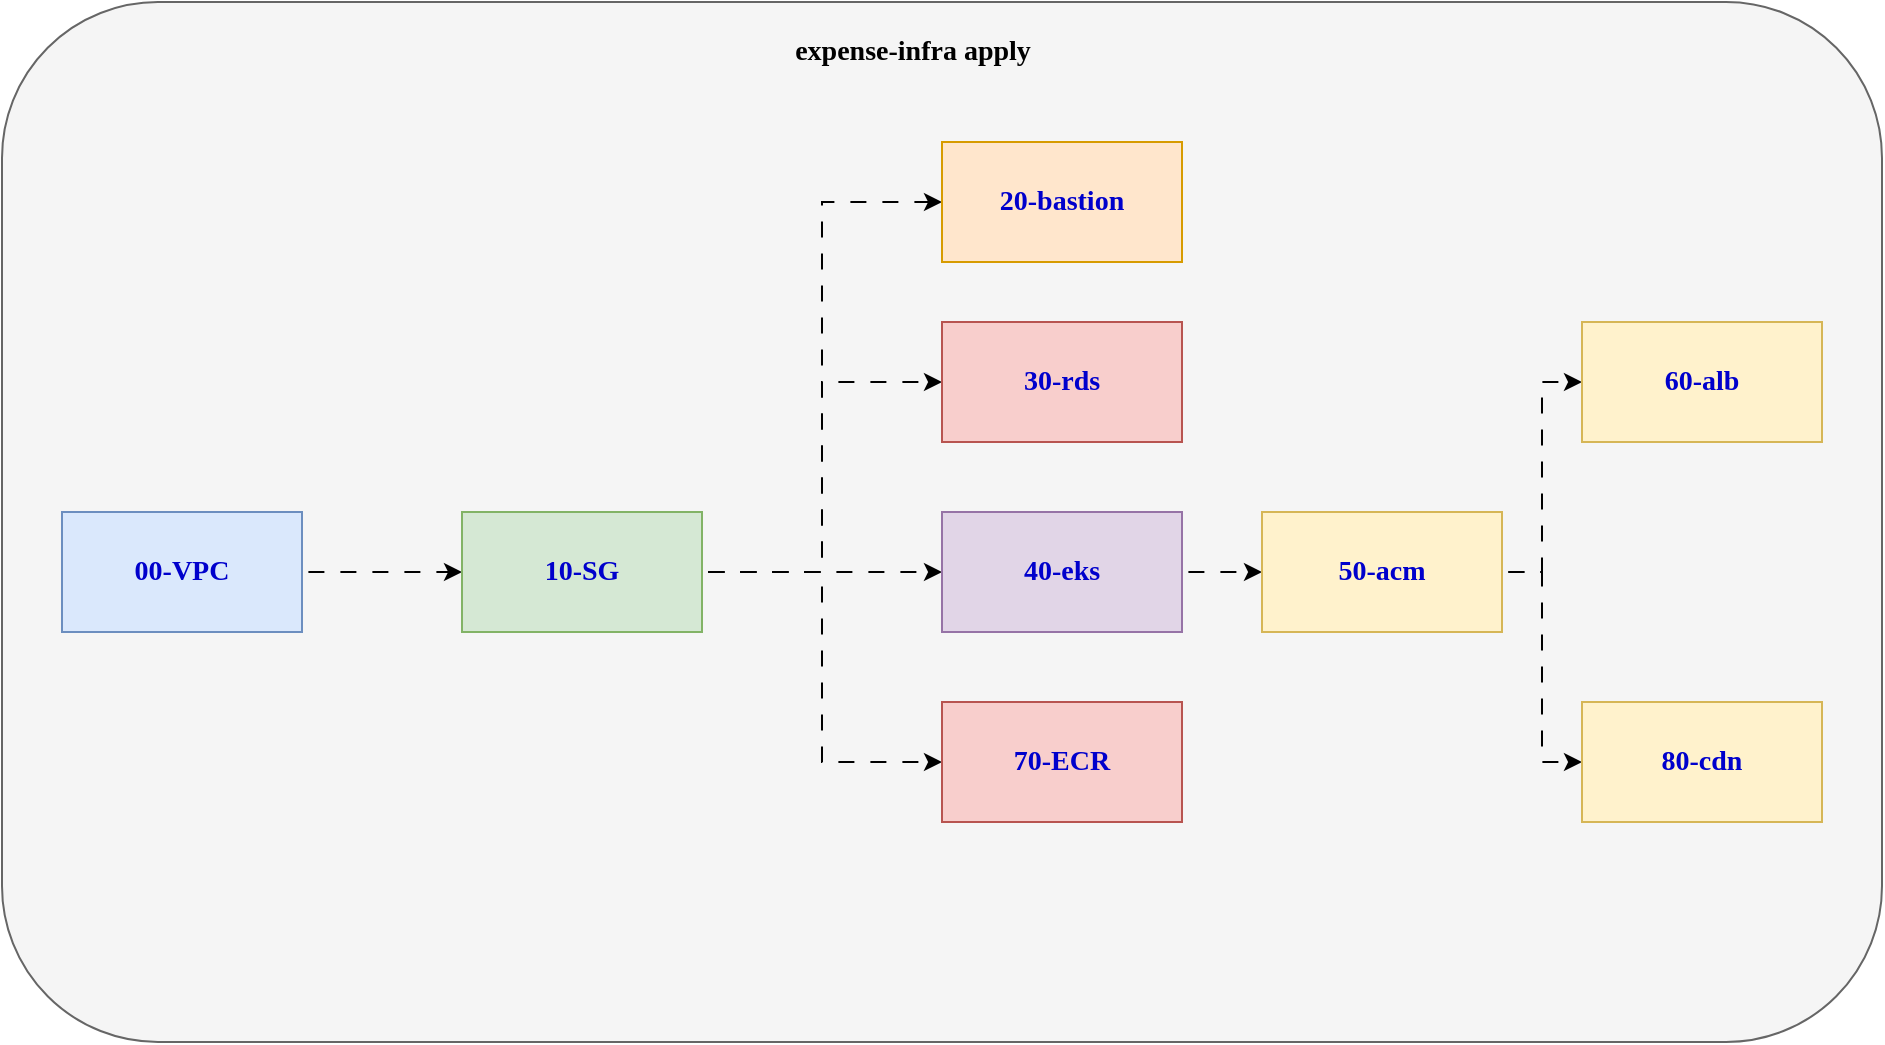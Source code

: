 <mxfile version="24.8.6">
  <diagram name="Page-1" id="ByaQ5v18NxfIfmB4YeT4">
    <mxGraphModel dx="2109" dy="686" grid="1" gridSize="10" guides="1" tooltips="1" connect="1" arrows="1" fold="1" page="1" pageScale="1" pageWidth="850" pageHeight="1100" math="0" shadow="0">
      <root>
        <mxCell id="0" />
        <mxCell id="1" parent="0" />
        <mxCell id="8Cqf3qaHtefPqFxRct_U-1" value="" style="rounded=1;whiteSpace=wrap;html=1;fillColor=#f5f5f5;fontColor=#333333;strokeColor=#666666;" vertex="1" parent="1">
          <mxGeometry x="-110" y="40" width="940" height="520" as="geometry" />
        </mxCell>
        <mxCell id="8Cqf3qaHtefPqFxRct_U-4" style="edgeStyle=orthogonalEdgeStyle;rounded=0;orthogonalLoop=1;jettySize=auto;html=1;entryX=0;entryY=0.5;entryDx=0;entryDy=0;flowAnimation=1;" edge="1" parent="1" source="8Cqf3qaHtefPqFxRct_U-2" target="8Cqf3qaHtefPqFxRct_U-3">
          <mxGeometry relative="1" as="geometry" />
        </mxCell>
        <mxCell id="8Cqf3qaHtefPqFxRct_U-2" value="&lt;b&gt;&lt;font color=&quot;#0000cc&quot; style=&quot;font-size: 14px;&quot; face=&quot;Comic Sans MS&quot;&gt;00-VPC&lt;/font&gt;&lt;/b&gt;" style="rounded=0;whiteSpace=wrap;html=1;fillColor=#dae8fc;strokeColor=#6c8ebf;" vertex="1" parent="1">
          <mxGeometry x="-80" y="295" width="120" height="60" as="geometry" />
        </mxCell>
        <mxCell id="8Cqf3qaHtefPqFxRct_U-9" style="edgeStyle=orthogonalEdgeStyle;rounded=0;orthogonalLoop=1;jettySize=auto;html=1;entryX=0;entryY=0.5;entryDx=0;entryDy=0;flowAnimation=1;" edge="1" parent="1" source="8Cqf3qaHtefPqFxRct_U-3" target="8Cqf3qaHtefPqFxRct_U-5">
          <mxGeometry relative="1" as="geometry" />
        </mxCell>
        <mxCell id="8Cqf3qaHtefPqFxRct_U-10" style="edgeStyle=orthogonalEdgeStyle;rounded=0;orthogonalLoop=1;jettySize=auto;html=1;entryX=0;entryY=0.5;entryDx=0;entryDy=0;flowAnimation=1;" edge="1" parent="1" source="8Cqf3qaHtefPqFxRct_U-3" target="8Cqf3qaHtefPqFxRct_U-6">
          <mxGeometry relative="1" as="geometry" />
        </mxCell>
        <mxCell id="8Cqf3qaHtefPqFxRct_U-11" style="edgeStyle=orthogonalEdgeStyle;rounded=0;orthogonalLoop=1;jettySize=auto;html=1;flowAnimation=1;" edge="1" parent="1" source="8Cqf3qaHtefPqFxRct_U-3" target="8Cqf3qaHtefPqFxRct_U-7">
          <mxGeometry relative="1" as="geometry" />
        </mxCell>
        <mxCell id="8Cqf3qaHtefPqFxRct_U-12" style="edgeStyle=orthogonalEdgeStyle;rounded=0;orthogonalLoop=1;jettySize=auto;html=1;entryX=0;entryY=0.5;entryDx=0;entryDy=0;flowAnimation=1;" edge="1" parent="1" source="8Cqf3qaHtefPqFxRct_U-3" target="8Cqf3qaHtefPqFxRct_U-8">
          <mxGeometry relative="1" as="geometry" />
        </mxCell>
        <mxCell id="8Cqf3qaHtefPqFxRct_U-3" value="&lt;b&gt;&lt;font color=&quot;#0000cc&quot; style=&quot;font-size: 14px;&quot; face=&quot;Comic Sans MS&quot;&gt;10-SG&lt;/font&gt;&lt;/b&gt;" style="rounded=0;whiteSpace=wrap;html=1;fillColor=#d5e8d4;strokeColor=#82b366;" vertex="1" parent="1">
          <mxGeometry x="120" y="295" width="120" height="60" as="geometry" />
        </mxCell>
        <mxCell id="8Cqf3qaHtefPqFxRct_U-5" value="&lt;b&gt;&lt;font color=&quot;#0000cc&quot; style=&quot;font-size: 14px;&quot; face=&quot;Comic Sans MS&quot;&gt;20-bastion&lt;/font&gt;&lt;/b&gt;" style="rounded=0;whiteSpace=wrap;html=1;fillColor=#ffe6cc;strokeColor=#d79b00;" vertex="1" parent="1">
          <mxGeometry x="360" y="110" width="120" height="60" as="geometry" />
        </mxCell>
        <mxCell id="8Cqf3qaHtefPqFxRct_U-6" value="&lt;b&gt;&lt;font color=&quot;#0000cc&quot; style=&quot;font-size: 14px;&quot; face=&quot;Comic Sans MS&quot;&gt;30-rds&lt;/font&gt;&lt;/b&gt;" style="rounded=0;whiteSpace=wrap;html=1;fillColor=#f8cecc;strokeColor=#b85450;" vertex="1" parent="1">
          <mxGeometry x="360" y="200" width="120" height="60" as="geometry" />
        </mxCell>
        <mxCell id="8Cqf3qaHtefPqFxRct_U-14" style="edgeStyle=orthogonalEdgeStyle;rounded=0;orthogonalLoop=1;jettySize=auto;html=1;flowAnimation=1;" edge="1" parent="1" source="8Cqf3qaHtefPqFxRct_U-7" target="8Cqf3qaHtefPqFxRct_U-13">
          <mxGeometry relative="1" as="geometry" />
        </mxCell>
        <mxCell id="8Cqf3qaHtefPqFxRct_U-7" value="&lt;b&gt;&lt;font color=&quot;#0000cc&quot; style=&quot;font-size: 14px;&quot; face=&quot;Comic Sans MS&quot;&gt;40-eks&lt;/font&gt;&lt;/b&gt;" style="rounded=0;whiteSpace=wrap;html=1;fillColor=#e1d5e7;strokeColor=#9673a6;" vertex="1" parent="1">
          <mxGeometry x="360" y="295" width="120" height="60" as="geometry" />
        </mxCell>
        <mxCell id="8Cqf3qaHtefPqFxRct_U-8" value="&lt;b&gt;&lt;font color=&quot;#0000cc&quot; style=&quot;font-size: 14px;&quot; face=&quot;Comic Sans MS&quot;&gt;70-ECR&lt;/font&gt;&lt;/b&gt;" style="rounded=0;whiteSpace=wrap;html=1;fillColor=#f8cecc;strokeColor=#b85450;" vertex="1" parent="1">
          <mxGeometry x="360" y="390" width="120" height="60" as="geometry" />
        </mxCell>
        <mxCell id="8Cqf3qaHtefPqFxRct_U-17" style="edgeStyle=orthogonalEdgeStyle;rounded=0;orthogonalLoop=1;jettySize=auto;html=1;entryX=0;entryY=0.5;entryDx=0;entryDy=0;flowAnimation=1;" edge="1" parent="1" source="8Cqf3qaHtefPqFxRct_U-13" target="8Cqf3qaHtefPqFxRct_U-15">
          <mxGeometry relative="1" as="geometry" />
        </mxCell>
        <mxCell id="8Cqf3qaHtefPqFxRct_U-18" style="edgeStyle=orthogonalEdgeStyle;rounded=0;orthogonalLoop=1;jettySize=auto;html=1;entryX=0;entryY=0.5;entryDx=0;entryDy=0;flowAnimation=1;" edge="1" parent="1" source="8Cqf3qaHtefPqFxRct_U-13" target="8Cqf3qaHtefPqFxRct_U-16">
          <mxGeometry relative="1" as="geometry" />
        </mxCell>
        <mxCell id="8Cqf3qaHtefPqFxRct_U-13" value="&lt;b&gt;&lt;font color=&quot;#0000cc&quot; style=&quot;font-size: 14px;&quot; face=&quot;Comic Sans MS&quot;&gt;50-acm&lt;/font&gt;&lt;/b&gt;" style="rounded=0;whiteSpace=wrap;html=1;fillColor=#fff2cc;strokeColor=#d6b656;" vertex="1" parent="1">
          <mxGeometry x="520" y="295" width="120" height="60" as="geometry" />
        </mxCell>
        <mxCell id="8Cqf3qaHtefPqFxRct_U-15" value="&lt;b&gt;&lt;font color=&quot;#0000cc&quot; style=&quot;font-size: 14px;&quot; face=&quot;Comic Sans MS&quot;&gt;60-alb&lt;/font&gt;&lt;/b&gt;" style="rounded=0;whiteSpace=wrap;html=1;fillColor=#fff2cc;strokeColor=#d6b656;" vertex="1" parent="1">
          <mxGeometry x="680" y="200" width="120" height="60" as="geometry" />
        </mxCell>
        <mxCell id="8Cqf3qaHtefPqFxRct_U-16" value="&lt;b&gt;&lt;font color=&quot;#0000cc&quot; style=&quot;font-size: 14px;&quot; face=&quot;Comic Sans MS&quot;&gt;80-cdn&lt;/font&gt;&lt;/b&gt;" style="rounded=0;whiteSpace=wrap;html=1;fillColor=#fff2cc;strokeColor=#d6b656;" vertex="1" parent="1">
          <mxGeometry x="680" y="390" width="120" height="60" as="geometry" />
        </mxCell>
        <mxCell id="8Cqf3qaHtefPqFxRct_U-19" value="&lt;b&gt;&lt;font style=&quot;font-size: 14px;&quot; face=&quot;Comic Sans MS&quot;&gt;expense-infra apply&lt;/font&gt;&lt;/b&gt;" style="text;html=1;align=center;verticalAlign=middle;resizable=0;points=[];autosize=1;strokeColor=none;fillColor=none;" vertex="1" parent="1">
          <mxGeometry x="265" y="50" width="160" height="30" as="geometry" />
        </mxCell>
      </root>
    </mxGraphModel>
  </diagram>
</mxfile>
